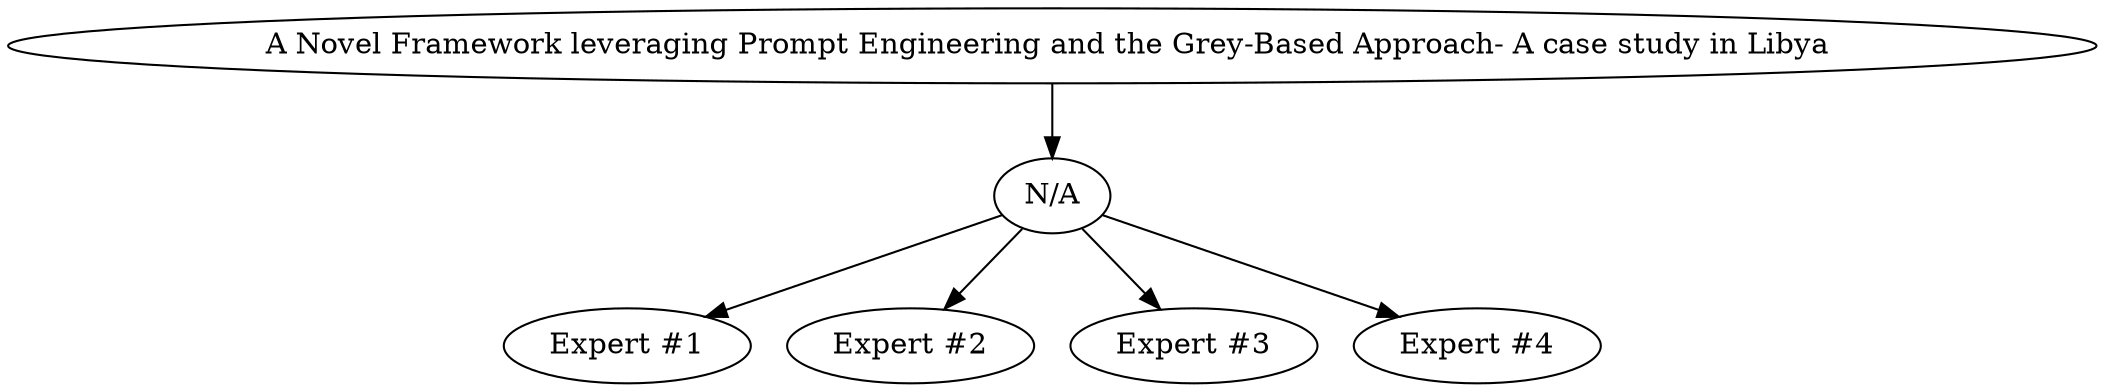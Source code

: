 digraph G {
"A Novel Framework leveraging Prompt Engineering and the Grey-Based Approach- A case study in Libya ";
"N/A";
"A Novel Framework leveraging Prompt Engineering and the Grey-Based Approach- A case study in Libya " -> "N/A";
"Expert #1";
"N/A" -> "Expert #1";
"Expert #2";
"N/A" -> "Expert #2";
"Expert #3";
"N/A" -> "Expert #3";
"Expert #4";
"N/A" -> "Expert #4";
}

